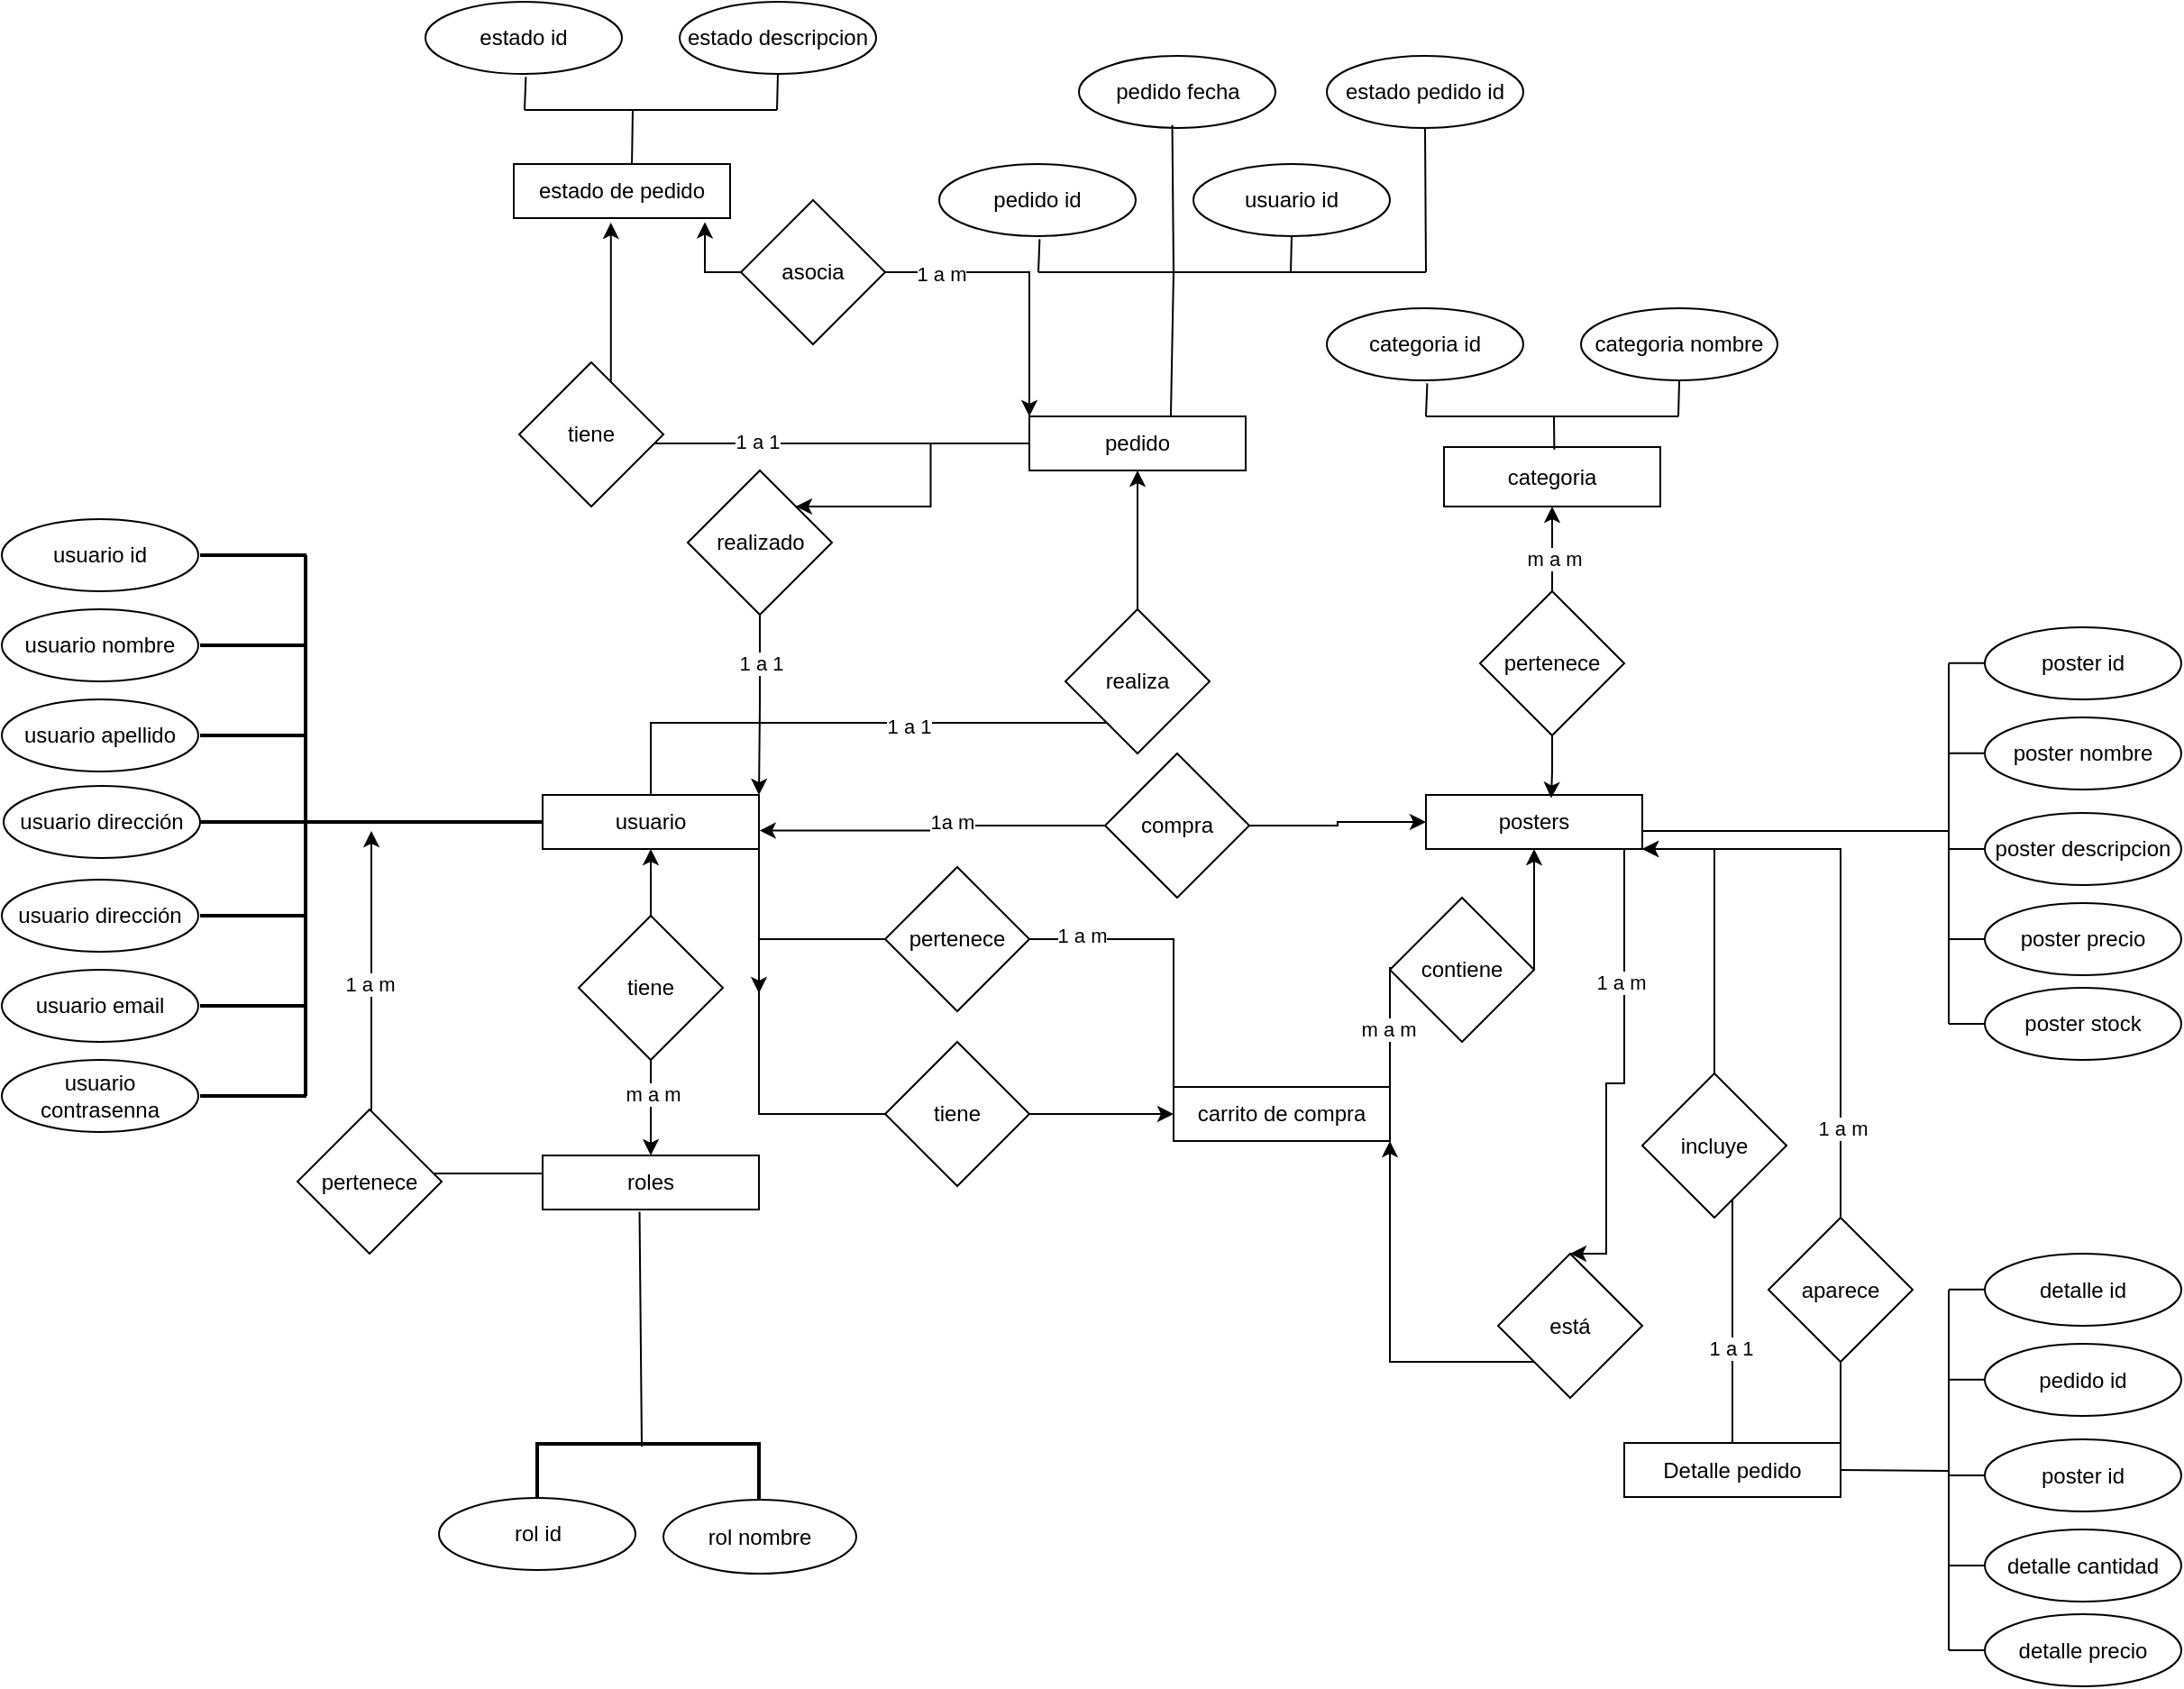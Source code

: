 <mxfile version="22.0.8" type="device">
  <diagram name="Page-1" id="VG9M_2Qc41vQgZNXCWrG">
    <mxGraphModel dx="2537" dy="1942" grid="1" gridSize="10" guides="1" tooltips="1" connect="1" arrows="1" fold="1" page="1" pageScale="1" pageWidth="850" pageHeight="1100" math="0" shadow="0">
      <root>
        <mxCell id="0" />
        <mxCell id="1" parent="0" />
        <mxCell id="q6Q3AwEe3WzEzuYUZmhs-6" value="usuario id" style="ellipse;whiteSpace=wrap;html=1;" vertex="1" parent="1">
          <mxGeometry x="-300" y="57" width="109" height="40" as="geometry" />
        </mxCell>
        <mxCell id="q6Q3AwEe3WzEzuYUZmhs-7" value="usuario nombre" style="ellipse;whiteSpace=wrap;html=1;" vertex="1" parent="1">
          <mxGeometry x="-300" y="107" width="109" height="40" as="geometry" />
        </mxCell>
        <mxCell id="q6Q3AwEe3WzEzuYUZmhs-10" value="usuario apellido" style="ellipse;whiteSpace=wrap;html=1;" vertex="1" parent="1">
          <mxGeometry x="-300" y="157" width="109" height="40" as="geometry" />
        </mxCell>
        <mxCell id="q6Q3AwEe3WzEzuYUZmhs-11" value="usuario dirección" style="ellipse;whiteSpace=wrap;html=1;" vertex="1" parent="1">
          <mxGeometry x="-299" y="205" width="109" height="40" as="geometry" />
        </mxCell>
        <mxCell id="q6Q3AwEe3WzEzuYUZmhs-12" value="usuario dirección" style="ellipse;whiteSpace=wrap;html=1;" vertex="1" parent="1">
          <mxGeometry x="-300" y="257" width="109" height="40" as="geometry" />
        </mxCell>
        <mxCell id="q6Q3AwEe3WzEzuYUZmhs-112" style="edgeStyle=orthogonalEdgeStyle;rounded=0;orthogonalLoop=1;jettySize=auto;html=1;exitX=1;exitY=1;exitDx=0;exitDy=0;entryX=0;entryY=0.5;entryDx=0;entryDy=0;" edge="1" parent="1" source="q6Q3AwEe3WzEzuYUZmhs-16" target="q6Q3AwEe3WzEzuYUZmhs-108">
          <mxGeometry relative="1" as="geometry" />
        </mxCell>
        <mxCell id="q6Q3AwEe3WzEzuYUZmhs-16" value="usuario" style="rounded=0;whiteSpace=wrap;html=1;" vertex="1" parent="1">
          <mxGeometry y="210" width="120" height="30" as="geometry" />
        </mxCell>
        <mxCell id="q6Q3AwEe3WzEzuYUZmhs-73" style="edgeStyle=orthogonalEdgeStyle;rounded=0;orthogonalLoop=1;jettySize=auto;html=1;entryX=0;entryY=0.5;entryDx=0;entryDy=0;" edge="1" parent="1" source="q6Q3AwEe3WzEzuYUZmhs-18" target="q6Q3AwEe3WzEzuYUZmhs-52">
          <mxGeometry relative="1" as="geometry" />
        </mxCell>
        <mxCell id="q6Q3AwEe3WzEzuYUZmhs-18" value="compra" style="rhombus;whiteSpace=wrap;html=1;" vertex="1" parent="1">
          <mxGeometry x="312" y="187" width="80" height="80" as="geometry" />
        </mxCell>
        <mxCell id="q6Q3AwEe3WzEzuYUZmhs-20" style="edgeStyle=orthogonalEdgeStyle;rounded=0;orthogonalLoop=1;jettySize=auto;html=1;exitX=0;exitY=0.5;exitDx=0;exitDy=0;entryX=1.003;entryY=0.66;entryDx=0;entryDy=0;entryPerimeter=0;" edge="1" parent="1" source="q6Q3AwEe3WzEzuYUZmhs-18" target="q6Q3AwEe3WzEzuYUZmhs-16">
          <mxGeometry relative="1" as="geometry" />
        </mxCell>
        <mxCell id="q6Q3AwEe3WzEzuYUZmhs-63" value="1a m" style="edgeLabel;html=1;align=center;verticalAlign=middle;resizable=0;points=[];" vertex="1" connectable="0" parent="q6Q3AwEe3WzEzuYUZmhs-20">
          <mxGeometry x="-0.119" y="-2" relative="1" as="geometry">
            <mxPoint as="offset" />
          </mxGeometry>
        </mxCell>
        <mxCell id="q6Q3AwEe3WzEzuYUZmhs-194" style="edgeStyle=orthogonalEdgeStyle;rounded=0;orthogonalLoop=1;jettySize=auto;html=1;" edge="1" parent="1" source="q6Q3AwEe3WzEzuYUZmhs-21" target="q6Q3AwEe3WzEzuYUZmhs-29">
          <mxGeometry relative="1" as="geometry">
            <Array as="points">
              <mxPoint x="-95" y="420" />
            </Array>
          </mxGeometry>
        </mxCell>
        <mxCell id="q6Q3AwEe3WzEzuYUZmhs-196" value="1 a m" style="edgeLabel;html=1;align=center;verticalAlign=middle;resizable=0;points=[];" vertex="1" connectable="0" parent="q6Q3AwEe3WzEzuYUZmhs-194">
          <mxGeometry x="0.406" y="1" relative="1" as="geometry">
            <mxPoint as="offset" />
          </mxGeometry>
        </mxCell>
        <mxCell id="q6Q3AwEe3WzEzuYUZmhs-21" value="roles" style="rounded=0;whiteSpace=wrap;html=1;" vertex="1" parent="1">
          <mxGeometry y="410" width="120" height="30" as="geometry" />
        </mxCell>
        <mxCell id="q6Q3AwEe3WzEzuYUZmhs-23" value="usuario email" style="ellipse;whiteSpace=wrap;html=1;" vertex="1" parent="1">
          <mxGeometry x="-300" y="307" width="109" height="40" as="geometry" />
        </mxCell>
        <mxCell id="q6Q3AwEe3WzEzuYUZmhs-24" value="usuario contrasenna" style="ellipse;whiteSpace=wrap;html=1;" vertex="1" parent="1">
          <mxGeometry x="-300" y="357" width="109" height="40" as="geometry" />
        </mxCell>
        <mxCell id="q6Q3AwEe3WzEzuYUZmhs-29" value="" style="line;strokeWidth=2;html=1;" vertex="1" parent="1">
          <mxGeometry x="-190" y="220" width="190" height="10" as="geometry" />
        </mxCell>
        <mxCell id="q6Q3AwEe3WzEzuYUZmhs-30" value="" style="line;strokeWidth=2;direction=south;html=1;" vertex="1" parent="1">
          <mxGeometry x="-136" y="77" width="9" height="300" as="geometry" />
        </mxCell>
        <mxCell id="q6Q3AwEe3WzEzuYUZmhs-33" value="" style="line;strokeWidth=2;html=1;" vertex="1" parent="1">
          <mxGeometry x="-190" y="372" width="59" height="10" as="geometry" />
        </mxCell>
        <mxCell id="q6Q3AwEe3WzEzuYUZmhs-34" value="" style="line;strokeWidth=2;html=1;" vertex="1" parent="1">
          <mxGeometry x="-190" y="272" width="59" height="10" as="geometry" />
        </mxCell>
        <mxCell id="q6Q3AwEe3WzEzuYUZmhs-35" value="" style="line;strokeWidth=2;html=1;" vertex="1" parent="1">
          <mxGeometry x="-190" y="322" width="59" height="10" as="geometry" />
        </mxCell>
        <mxCell id="q6Q3AwEe3WzEzuYUZmhs-36" value="" style="line;strokeWidth=2;html=1;" vertex="1" parent="1">
          <mxGeometry x="-190" y="172" width="59" height="10" as="geometry" />
        </mxCell>
        <mxCell id="q6Q3AwEe3WzEzuYUZmhs-37" value="" style="line;strokeWidth=2;html=1;" vertex="1" parent="1">
          <mxGeometry x="-190" y="72" width="59" height="10" as="geometry" />
        </mxCell>
        <mxCell id="q6Q3AwEe3WzEzuYUZmhs-38" value="" style="line;strokeWidth=2;html=1;" vertex="1" parent="1">
          <mxGeometry x="-190" y="122" width="59" height="10" as="geometry" />
        </mxCell>
        <mxCell id="q6Q3AwEe3WzEzuYUZmhs-70" style="edgeStyle=orthogonalEdgeStyle;rounded=0;orthogonalLoop=1;jettySize=auto;html=1;entryX=0.5;entryY=1;entryDx=0;entryDy=0;" edge="1" parent="1" source="q6Q3AwEe3WzEzuYUZmhs-40" target="q6Q3AwEe3WzEzuYUZmhs-16">
          <mxGeometry relative="1" as="geometry" />
        </mxCell>
        <mxCell id="q6Q3AwEe3WzEzuYUZmhs-71" style="edgeStyle=orthogonalEdgeStyle;rounded=0;orthogonalLoop=1;jettySize=auto;html=1;entryX=0.5;entryY=0;entryDx=0;entryDy=0;" edge="1" parent="1" source="q6Q3AwEe3WzEzuYUZmhs-40" target="q6Q3AwEe3WzEzuYUZmhs-21">
          <mxGeometry relative="1" as="geometry" />
        </mxCell>
        <mxCell id="q6Q3AwEe3WzEzuYUZmhs-72" value="m a m" style="edgeLabel;html=1;align=center;verticalAlign=middle;resizable=0;points=[];" vertex="1" connectable="0" parent="q6Q3AwEe3WzEzuYUZmhs-71">
          <mxGeometry x="-0.301" y="1" relative="1" as="geometry">
            <mxPoint as="offset" />
          </mxGeometry>
        </mxCell>
        <mxCell id="q6Q3AwEe3WzEzuYUZmhs-40" value="tiene" style="rhombus;whiteSpace=wrap;html=1;" vertex="1" parent="1">
          <mxGeometry x="20" y="277" width="80" height="80" as="geometry" />
        </mxCell>
        <mxCell id="q6Q3AwEe3WzEzuYUZmhs-41" value="rol id" style="ellipse;whiteSpace=wrap;html=1;" vertex="1" parent="1">
          <mxGeometry x="-57.5" y="600" width="109" height="40" as="geometry" />
        </mxCell>
        <mxCell id="q6Q3AwEe3WzEzuYUZmhs-42" value="rol nombre" style="ellipse;whiteSpace=wrap;html=1;" vertex="1" parent="1">
          <mxGeometry x="67" y="601" width="107" height="41" as="geometry" />
        </mxCell>
        <mxCell id="q6Q3AwEe3WzEzuYUZmhs-43" value="" style="line;strokeWidth=2;html=1;" vertex="1" parent="1">
          <mxGeometry x="-4" y="565" width="125" height="10" as="geometry" />
        </mxCell>
        <mxCell id="q6Q3AwEe3WzEzuYUZmhs-50" value="" style="line;strokeWidth=2;html=1;rotation=-90;" vertex="1" parent="1">
          <mxGeometry x="-18.5" y="579.5" width="31" height="10" as="geometry" />
        </mxCell>
        <mxCell id="q6Q3AwEe3WzEzuYUZmhs-51" value="" style="line;strokeWidth=2;html=1;rotation=-90;" vertex="1" parent="1">
          <mxGeometry x="104" y="580.5" width="32" height="10" as="geometry" />
        </mxCell>
        <mxCell id="q6Q3AwEe3WzEzuYUZmhs-119" style="edgeStyle=orthogonalEdgeStyle;rounded=0;orthogonalLoop=1;jettySize=auto;html=1;exitX=1;exitY=1;exitDx=0;exitDy=0;entryX=1;entryY=1;entryDx=0;entryDy=0;" edge="1" parent="1" source="q6Q3AwEe3WzEzuYUZmhs-122" target="q6Q3AwEe3WzEzuYUZmhs-108">
          <mxGeometry relative="1" as="geometry">
            <mxPoint x="440" y="470.0" as="targetPoint" />
          </mxGeometry>
        </mxCell>
        <mxCell id="q6Q3AwEe3WzEzuYUZmhs-52" value="posters" style="rounded=0;whiteSpace=wrap;html=1;" vertex="1" parent="1">
          <mxGeometry x="490" y="210" width="120" height="30" as="geometry" />
        </mxCell>
        <mxCell id="q6Q3AwEe3WzEzuYUZmhs-75" value="poster id" style="ellipse;whiteSpace=wrap;html=1;" vertex="1" parent="1">
          <mxGeometry x="800" y="117" width="109" height="40" as="geometry" />
        </mxCell>
        <mxCell id="q6Q3AwEe3WzEzuYUZmhs-76" value="poster nombre" style="ellipse;whiteSpace=wrap;html=1;" vertex="1" parent="1">
          <mxGeometry x="800" y="167" width="109" height="40" as="geometry" />
        </mxCell>
        <mxCell id="q6Q3AwEe3WzEzuYUZmhs-77" value="poster descripcion" style="ellipse;whiteSpace=wrap;html=1;" vertex="1" parent="1">
          <mxGeometry x="800" y="220" width="109" height="40" as="geometry" />
        </mxCell>
        <mxCell id="q6Q3AwEe3WzEzuYUZmhs-78" value="poster precio" style="ellipse;whiteSpace=wrap;html=1;" vertex="1" parent="1">
          <mxGeometry x="800" y="270" width="109" height="40" as="geometry" />
        </mxCell>
        <mxCell id="q6Q3AwEe3WzEzuYUZmhs-79" value="poster stock" style="ellipse;whiteSpace=wrap;html=1;" vertex="1" parent="1">
          <mxGeometry x="800" y="317" width="109" height="40" as="geometry" />
        </mxCell>
        <mxCell id="q6Q3AwEe3WzEzuYUZmhs-81" value="" style="endArrow=none;html=1;rounded=0;" edge="1" parent="1">
          <mxGeometry width="50" height="50" relative="1" as="geometry">
            <mxPoint x="780" y="337" as="sourcePoint" />
            <mxPoint x="780" y="137" as="targetPoint" />
          </mxGeometry>
        </mxCell>
        <mxCell id="q6Q3AwEe3WzEzuYUZmhs-82" value="" style="endArrow=none;html=1;rounded=0;" edge="1" parent="1">
          <mxGeometry width="50" height="50" relative="1" as="geometry">
            <mxPoint x="610" y="230" as="sourcePoint" />
            <mxPoint x="780" y="230" as="targetPoint" />
          </mxGeometry>
        </mxCell>
        <mxCell id="q6Q3AwEe3WzEzuYUZmhs-84" value="" style="endArrow=none;html=1;rounded=0;" edge="1" parent="1">
          <mxGeometry width="50" height="50" relative="1" as="geometry">
            <mxPoint x="780" y="240" as="sourcePoint" />
            <mxPoint x="800" y="240" as="targetPoint" />
          </mxGeometry>
        </mxCell>
        <mxCell id="q6Q3AwEe3WzEzuYUZmhs-85" value="" style="endArrow=none;html=1;rounded=0;" edge="1" parent="1">
          <mxGeometry width="50" height="50" relative="1" as="geometry">
            <mxPoint x="780" y="186.89" as="sourcePoint" />
            <mxPoint x="800" y="186.89" as="targetPoint" />
          </mxGeometry>
        </mxCell>
        <mxCell id="q6Q3AwEe3WzEzuYUZmhs-86" value="" style="endArrow=none;html=1;rounded=0;" edge="1" parent="1">
          <mxGeometry width="50" height="50" relative="1" as="geometry">
            <mxPoint x="780" y="136.89" as="sourcePoint" />
            <mxPoint x="800" y="136.89" as="targetPoint" />
          </mxGeometry>
        </mxCell>
        <mxCell id="q6Q3AwEe3WzEzuYUZmhs-87" value="" style="endArrow=none;html=1;rounded=0;" edge="1" parent="1">
          <mxGeometry width="50" height="50" relative="1" as="geometry">
            <mxPoint x="780" y="290" as="sourcePoint" />
            <mxPoint x="800" y="290" as="targetPoint" />
          </mxGeometry>
        </mxCell>
        <mxCell id="q6Q3AwEe3WzEzuYUZmhs-89" value="" style="endArrow=none;html=1;rounded=0;entryX=0;entryY=0.5;entryDx=0;entryDy=0;" edge="1" parent="1" target="q6Q3AwEe3WzEzuYUZmhs-79">
          <mxGeometry width="50" height="50" relative="1" as="geometry">
            <mxPoint x="780" y="337" as="sourcePoint" />
            <mxPoint x="760" y="297" as="targetPoint" />
          </mxGeometry>
        </mxCell>
        <mxCell id="q6Q3AwEe3WzEzuYUZmhs-98" style="edgeStyle=orthogonalEdgeStyle;rounded=0;orthogonalLoop=1;jettySize=auto;html=1;entryX=0.5;entryY=1;entryDx=0;entryDy=0;" edge="1" parent="1" source="q6Q3AwEe3WzEzuYUZmhs-91" target="q6Q3AwEe3WzEzuYUZmhs-94">
          <mxGeometry relative="1" as="geometry" />
        </mxCell>
        <mxCell id="q6Q3AwEe3WzEzuYUZmhs-99" value="m a m" style="edgeLabel;html=1;align=center;verticalAlign=middle;resizable=0;points=[];" vertex="1" connectable="0" parent="q6Q3AwEe3WzEzuYUZmhs-98">
          <mxGeometry x="-0.22" y="-1" relative="1" as="geometry">
            <mxPoint as="offset" />
          </mxGeometry>
        </mxCell>
        <mxCell id="q6Q3AwEe3WzEzuYUZmhs-91" value="pertenece" style="rhombus;whiteSpace=wrap;html=1;" vertex="1" parent="1">
          <mxGeometry x="520" y="97" width="80" height="80" as="geometry" />
        </mxCell>
        <mxCell id="q6Q3AwEe3WzEzuYUZmhs-92" style="edgeStyle=orthogonalEdgeStyle;rounded=0;orthogonalLoop=1;jettySize=auto;html=1;entryX=0.579;entryY=0.059;entryDx=0;entryDy=0;entryPerimeter=0;" edge="1" parent="1" source="q6Q3AwEe3WzEzuYUZmhs-91" target="q6Q3AwEe3WzEzuYUZmhs-52">
          <mxGeometry relative="1" as="geometry" />
        </mxCell>
        <mxCell id="q6Q3AwEe3WzEzuYUZmhs-94" value="categoria" style="rounded=0;whiteSpace=wrap;html=1;" vertex="1" parent="1">
          <mxGeometry x="500" y="17" width="120" height="33" as="geometry" />
        </mxCell>
        <mxCell id="q6Q3AwEe3WzEzuYUZmhs-101" value="categoria id" style="ellipse;whiteSpace=wrap;html=1;" vertex="1" parent="1">
          <mxGeometry x="435" y="-60" width="109" height="40" as="geometry" />
        </mxCell>
        <mxCell id="q6Q3AwEe3WzEzuYUZmhs-102" value="categoria nombre" style="ellipse;whiteSpace=wrap;html=1;" vertex="1" parent="1">
          <mxGeometry x="576" y="-60" width="109" height="40" as="geometry" />
        </mxCell>
        <mxCell id="q6Q3AwEe3WzEzuYUZmhs-103" value="" style="endArrow=none;html=1;rounded=0;" edge="1" parent="1">
          <mxGeometry width="50" height="50" relative="1" as="geometry">
            <mxPoint x="490" as="sourcePoint" />
            <mxPoint x="630" as="targetPoint" />
            <Array as="points">
              <mxPoint x="490" />
            </Array>
          </mxGeometry>
        </mxCell>
        <mxCell id="q6Q3AwEe3WzEzuYUZmhs-105" value="" style="endArrow=none;html=1;rounded=0;exitX=0.51;exitY=0.043;exitDx=0;exitDy=0;exitPerimeter=0;" edge="1" parent="1" source="q6Q3AwEe3WzEzuYUZmhs-94">
          <mxGeometry width="50" height="50" relative="1" as="geometry">
            <mxPoint x="500" y="50" as="sourcePoint" />
            <mxPoint x="561" as="targetPoint" />
          </mxGeometry>
        </mxCell>
        <mxCell id="q6Q3AwEe3WzEzuYUZmhs-106" value="" style="endArrow=none;html=1;rounded=0;entryX=0.5;entryY=1;entryDx=0;entryDy=0;" edge="1" parent="1" target="q6Q3AwEe3WzEzuYUZmhs-102">
          <mxGeometry width="50" height="50" relative="1" as="geometry">
            <mxPoint x="630" as="sourcePoint" />
            <mxPoint x="590" y="-30" as="targetPoint" />
          </mxGeometry>
        </mxCell>
        <mxCell id="q6Q3AwEe3WzEzuYUZmhs-107" value="" style="endArrow=none;html=1;rounded=0;entryX=0.511;entryY=1.042;entryDx=0;entryDy=0;entryPerimeter=0;" edge="1" parent="1" target="q6Q3AwEe3WzEzuYUZmhs-101">
          <mxGeometry width="50" height="50" relative="1" as="geometry">
            <mxPoint x="490" as="sourcePoint" />
            <mxPoint x="590" y="-30" as="targetPoint" />
          </mxGeometry>
        </mxCell>
        <mxCell id="q6Q3AwEe3WzEzuYUZmhs-115" style="edgeStyle=orthogonalEdgeStyle;rounded=0;orthogonalLoop=1;jettySize=auto;html=1;exitX=0;exitY=0;exitDx=0;exitDy=0;" edge="1" parent="1" source="q6Q3AwEe3WzEzuYUZmhs-108">
          <mxGeometry relative="1" as="geometry">
            <mxPoint x="120" y="320" as="targetPoint" />
            <Array as="points">
              <mxPoint x="350" y="290" />
              <mxPoint x="120" y="290" />
            </Array>
          </mxGeometry>
        </mxCell>
        <mxCell id="q6Q3AwEe3WzEzuYUZmhs-125" value="1 a m" style="edgeLabel;html=1;align=center;verticalAlign=middle;resizable=0;points=[];" vertex="1" connectable="0" parent="q6Q3AwEe3WzEzuYUZmhs-115">
          <mxGeometry x="-0.223" y="-2" relative="1" as="geometry">
            <mxPoint as="offset" />
          </mxGeometry>
        </mxCell>
        <mxCell id="q6Q3AwEe3WzEzuYUZmhs-117" style="edgeStyle=orthogonalEdgeStyle;rounded=0;orthogonalLoop=1;jettySize=auto;html=1;exitX=1;exitY=0;exitDx=0;exitDy=0;entryX=0.5;entryY=1;entryDx=0;entryDy=0;" edge="1" parent="1" source="q6Q3AwEe3WzEzuYUZmhs-108" target="q6Q3AwEe3WzEzuYUZmhs-52">
          <mxGeometry relative="1" as="geometry" />
        </mxCell>
        <mxCell id="q6Q3AwEe3WzEzuYUZmhs-126" value="m a m" style="edgeLabel;html=1;align=center;verticalAlign=middle;resizable=0;points=[];" vertex="1" connectable="0" parent="q6Q3AwEe3WzEzuYUZmhs-117">
          <mxGeometry x="-0.693" y="1" relative="1" as="geometry">
            <mxPoint as="offset" />
          </mxGeometry>
        </mxCell>
        <mxCell id="q6Q3AwEe3WzEzuYUZmhs-108" value="carrito de compra" style="rounded=0;whiteSpace=wrap;html=1;" vertex="1" parent="1">
          <mxGeometry x="350" y="372" width="120" height="30" as="geometry" />
        </mxCell>
        <mxCell id="q6Q3AwEe3WzEzuYUZmhs-109" value="pertenece" style="rhombus;whiteSpace=wrap;html=1;" vertex="1" parent="1">
          <mxGeometry x="-136" y="384.5" width="80" height="80" as="geometry" />
        </mxCell>
        <mxCell id="q6Q3AwEe3WzEzuYUZmhs-114" value="tiene" style="rhombus;whiteSpace=wrap;html=1;" vertex="1" parent="1">
          <mxGeometry x="190" y="347" width="80" height="80" as="geometry" />
        </mxCell>
        <mxCell id="q6Q3AwEe3WzEzuYUZmhs-116" value="pertenece" style="rhombus;whiteSpace=wrap;html=1;" vertex="1" parent="1">
          <mxGeometry x="190" y="250" width="80" height="80" as="geometry" />
        </mxCell>
        <mxCell id="q6Q3AwEe3WzEzuYUZmhs-118" value="contiene" style="rhombus;whiteSpace=wrap;html=1;" vertex="1" parent="1">
          <mxGeometry x="470" y="267" width="80" height="80" as="geometry" />
        </mxCell>
        <mxCell id="q6Q3AwEe3WzEzuYUZmhs-123" value="" style="edgeStyle=orthogonalEdgeStyle;rounded=0;orthogonalLoop=1;jettySize=auto;html=1;exitX=1;exitY=1;exitDx=0;exitDy=0;entryX=0.5;entryY=0;entryDx=0;entryDy=0;" edge="1" parent="1" source="q6Q3AwEe3WzEzuYUZmhs-52" target="q6Q3AwEe3WzEzuYUZmhs-122">
          <mxGeometry relative="1" as="geometry">
            <mxPoint x="470" y="402" as="targetPoint" />
            <mxPoint x="610" y="240" as="sourcePoint" />
            <Array as="points">
              <mxPoint x="600" y="240" />
              <mxPoint x="600" y="370" />
              <mxPoint x="590" y="370" />
              <mxPoint x="590" y="465" />
            </Array>
          </mxGeometry>
        </mxCell>
        <mxCell id="q6Q3AwEe3WzEzuYUZmhs-124" value="1 a m" style="edgeLabel;html=1;align=center;verticalAlign=middle;resizable=0;points=[];" vertex="1" connectable="0" parent="q6Q3AwEe3WzEzuYUZmhs-123">
          <mxGeometry x="-0.365" y="-2" relative="1" as="geometry">
            <mxPoint as="offset" />
          </mxGeometry>
        </mxCell>
        <mxCell id="q6Q3AwEe3WzEzuYUZmhs-122" value="está" style="rhombus;whiteSpace=wrap;html=1;" vertex="1" parent="1">
          <mxGeometry x="530" y="464.5" width="80" height="80" as="geometry" />
        </mxCell>
        <mxCell id="q6Q3AwEe3WzEzuYUZmhs-128" value="" style="edgeStyle=orthogonalEdgeStyle;rounded=0;orthogonalLoop=1;jettySize=auto;html=1;entryX=1;entryY=1;entryDx=0;entryDy=0;" edge="1" parent="1" source="q6Q3AwEe3WzEzuYUZmhs-127" target="q6Q3AwEe3WzEzuYUZmhs-52">
          <mxGeometry relative="1" as="geometry">
            <mxPoint x="660" y="230" as="targetPoint" />
            <Array as="points">
              <mxPoint x="720" y="240" />
            </Array>
          </mxGeometry>
        </mxCell>
        <mxCell id="q6Q3AwEe3WzEzuYUZmhs-130" value="1 a m" style="edgeLabel;html=1;align=center;verticalAlign=middle;resizable=0;points=[];" vertex="1" connectable="0" parent="q6Q3AwEe3WzEzuYUZmhs-128">
          <mxGeometry x="-0.204" relative="1" as="geometry">
            <mxPoint x="1" as="offset" />
          </mxGeometry>
        </mxCell>
        <mxCell id="q6Q3AwEe3WzEzuYUZmhs-144" style="edgeStyle=orthogonalEdgeStyle;rounded=0;orthogonalLoop=1;jettySize=auto;html=1;" edge="1" parent="1" source="q6Q3AwEe3WzEzuYUZmhs-127">
          <mxGeometry relative="1" as="geometry">
            <mxPoint x="610" y="240.0" as="targetPoint" />
            <Array as="points">
              <mxPoint x="660" y="405" />
              <mxPoint x="650" y="405" />
              <mxPoint x="650" y="240" />
            </Array>
          </mxGeometry>
        </mxCell>
        <mxCell id="q6Q3AwEe3WzEzuYUZmhs-199" value="1 a 1" style="edgeLabel;html=1;align=center;verticalAlign=middle;resizable=0;points=[];" vertex="1" connectable="0" parent="q6Q3AwEe3WzEzuYUZmhs-144">
          <mxGeometry x="-0.72" y="1" relative="1" as="geometry">
            <mxPoint as="offset" />
          </mxGeometry>
        </mxCell>
        <mxCell id="q6Q3AwEe3WzEzuYUZmhs-127" value="Detalle pedido" style="rounded=0;whiteSpace=wrap;html=1;" vertex="1" parent="1">
          <mxGeometry x="600" y="569.5" width="120" height="30" as="geometry" />
        </mxCell>
        <mxCell id="q6Q3AwEe3WzEzuYUZmhs-129" value="aparece" style="rhombus;whiteSpace=wrap;html=1;" vertex="1" parent="1">
          <mxGeometry x="680" y="444.5" width="80" height="80" as="geometry" />
        </mxCell>
        <mxCell id="q6Q3AwEe3WzEzuYUZmhs-131" value="detalle id" style="ellipse;whiteSpace=wrap;html=1;" vertex="1" parent="1">
          <mxGeometry x="800" y="464.5" width="109" height="40" as="geometry" />
        </mxCell>
        <mxCell id="q6Q3AwEe3WzEzuYUZmhs-132" value="pedido id" style="ellipse;whiteSpace=wrap;html=1;" vertex="1" parent="1">
          <mxGeometry x="800" y="514.5" width="109" height="40" as="geometry" />
        </mxCell>
        <mxCell id="q6Q3AwEe3WzEzuYUZmhs-133" value="poster id" style="ellipse;whiteSpace=wrap;html=1;" vertex="1" parent="1">
          <mxGeometry x="800" y="567.5" width="109" height="40" as="geometry" />
        </mxCell>
        <mxCell id="q6Q3AwEe3WzEzuYUZmhs-134" value="detalle cantidad" style="ellipse;whiteSpace=wrap;html=1;" vertex="1" parent="1">
          <mxGeometry x="800" y="617.5" width="109" height="40" as="geometry" />
        </mxCell>
        <mxCell id="q6Q3AwEe3WzEzuYUZmhs-135" value="detalle precio" style="ellipse;whiteSpace=wrap;html=1;" vertex="1" parent="1">
          <mxGeometry x="800" y="664.5" width="109" height="40" as="geometry" />
        </mxCell>
        <mxCell id="q6Q3AwEe3WzEzuYUZmhs-136" value="" style="endArrow=none;html=1;rounded=0;" edge="1" parent="1">
          <mxGeometry width="50" height="50" relative="1" as="geometry">
            <mxPoint x="780" y="684.5" as="sourcePoint" />
            <mxPoint x="780" y="484.5" as="targetPoint" />
          </mxGeometry>
        </mxCell>
        <mxCell id="q6Q3AwEe3WzEzuYUZmhs-137" value="" style="endArrow=none;html=1;rounded=0;" edge="1" parent="1">
          <mxGeometry width="50" height="50" relative="1" as="geometry">
            <mxPoint x="780" y="587.5" as="sourcePoint" />
            <mxPoint x="800" y="587.5" as="targetPoint" />
          </mxGeometry>
        </mxCell>
        <mxCell id="q6Q3AwEe3WzEzuYUZmhs-138" value="" style="endArrow=none;html=1;rounded=0;" edge="1" parent="1">
          <mxGeometry width="50" height="50" relative="1" as="geometry">
            <mxPoint x="780" y="534.39" as="sourcePoint" />
            <mxPoint x="800" y="534.39" as="targetPoint" />
          </mxGeometry>
        </mxCell>
        <mxCell id="q6Q3AwEe3WzEzuYUZmhs-139" value="" style="endArrow=none;html=1;rounded=0;" edge="1" parent="1">
          <mxGeometry width="50" height="50" relative="1" as="geometry">
            <mxPoint x="780" y="484.39" as="sourcePoint" />
            <mxPoint x="800" y="484.39" as="targetPoint" />
          </mxGeometry>
        </mxCell>
        <mxCell id="q6Q3AwEe3WzEzuYUZmhs-140" value="" style="endArrow=none;html=1;rounded=0;" edge="1" parent="1">
          <mxGeometry width="50" height="50" relative="1" as="geometry">
            <mxPoint x="780" y="637.5" as="sourcePoint" />
            <mxPoint x="800" y="637.5" as="targetPoint" />
          </mxGeometry>
        </mxCell>
        <mxCell id="q6Q3AwEe3WzEzuYUZmhs-141" value="" style="endArrow=none;html=1;rounded=0;entryX=0;entryY=0.5;entryDx=0;entryDy=0;" edge="1" target="q6Q3AwEe3WzEzuYUZmhs-135" parent="1">
          <mxGeometry width="50" height="50" relative="1" as="geometry">
            <mxPoint x="780" y="684.5" as="sourcePoint" />
            <mxPoint x="760" y="644.5" as="targetPoint" />
          </mxGeometry>
        </mxCell>
        <mxCell id="q6Q3AwEe3WzEzuYUZmhs-142" value="" style="endArrow=none;html=1;rounded=0;exitX=1;exitY=0.5;exitDx=0;exitDy=0;" edge="1" parent="1" source="q6Q3AwEe3WzEzuYUZmhs-127">
          <mxGeometry width="50" height="50" relative="1" as="geometry">
            <mxPoint x="750" y="640" as="sourcePoint" />
            <mxPoint x="780" y="585" as="targetPoint" />
          </mxGeometry>
        </mxCell>
        <mxCell id="q6Q3AwEe3WzEzuYUZmhs-145" value="incluye" style="rhombus;whiteSpace=wrap;html=1;" vertex="1" parent="1">
          <mxGeometry x="610" y="364.5" width="80" height="80" as="geometry" />
        </mxCell>
        <mxCell id="q6Q3AwEe3WzEzuYUZmhs-153" style="edgeStyle=orthogonalEdgeStyle;rounded=0;orthogonalLoop=1;jettySize=auto;html=1;entryX=1;entryY=0;entryDx=0;entryDy=0;" edge="1" parent="1" source="q6Q3AwEe3WzEzuYUZmhs-149" target="q6Q3AwEe3WzEzuYUZmhs-16">
          <mxGeometry relative="1" as="geometry" />
        </mxCell>
        <mxCell id="q6Q3AwEe3WzEzuYUZmhs-154" value="1 a 1" style="edgeLabel;html=1;align=center;verticalAlign=middle;resizable=0;points=[];" vertex="1" connectable="0" parent="q6Q3AwEe3WzEzuYUZmhs-153">
          <mxGeometry x="0.381" relative="1" as="geometry">
            <mxPoint x="1" y="-42" as="offset" />
          </mxGeometry>
        </mxCell>
        <mxCell id="q6Q3AwEe3WzEzuYUZmhs-147" value="pedido" style="rounded=0;whiteSpace=wrap;html=1;" vertex="1" parent="1">
          <mxGeometry x="270" width="120" height="30" as="geometry" />
        </mxCell>
        <mxCell id="q6Q3AwEe3WzEzuYUZmhs-159" value="" style="edgeStyle=orthogonalEdgeStyle;rounded=0;orthogonalLoop=1;jettySize=auto;html=1;entryX=0.5;entryY=1;entryDx=0;entryDy=0;" edge="1" parent="1" source="q6Q3AwEe3WzEzuYUZmhs-16" target="q6Q3AwEe3WzEzuYUZmhs-147">
          <mxGeometry relative="1" as="geometry">
            <mxPoint x="60" y="210" as="sourcePoint" />
            <mxPoint x="300" y="34" as="targetPoint" />
            <Array as="points">
              <mxPoint x="60" y="170" />
              <mxPoint x="330" y="170" />
            </Array>
          </mxGeometry>
        </mxCell>
        <mxCell id="q6Q3AwEe3WzEzuYUZmhs-162" value="1 a 1" style="edgeLabel;html=1;align=center;verticalAlign=middle;resizable=0;points=[];" vertex="1" connectable="0" parent="q6Q3AwEe3WzEzuYUZmhs-159">
          <mxGeometry x="-0.189" y="-2" relative="1" as="geometry">
            <mxPoint as="offset" />
          </mxGeometry>
        </mxCell>
        <mxCell id="q6Q3AwEe3WzEzuYUZmhs-158" value="realiza" style="rhombus;whiteSpace=wrap;html=1;" vertex="1" parent="1">
          <mxGeometry x="290" y="107" width="80" height="80" as="geometry" />
        </mxCell>
        <mxCell id="q6Q3AwEe3WzEzuYUZmhs-163" value="usuario id" style="ellipse;whiteSpace=wrap;html=1;" vertex="1" parent="1">
          <mxGeometry x="361" y="-140" width="109" height="40" as="geometry" />
        </mxCell>
        <mxCell id="q6Q3AwEe3WzEzuYUZmhs-164" value="" style="endArrow=none;html=1;rounded=0;" edge="1" parent="1">
          <mxGeometry width="50" height="50" relative="1" as="geometry">
            <mxPoint x="275" y="-80" as="sourcePoint" />
            <mxPoint x="415" y="-80" as="targetPoint" />
            <Array as="points">
              <mxPoint x="275" y="-80" />
            </Array>
          </mxGeometry>
        </mxCell>
        <mxCell id="q6Q3AwEe3WzEzuYUZmhs-165" value="" style="endArrow=none;html=1;rounded=0;entryX=0.5;entryY=1;entryDx=0;entryDy=0;" edge="1" target="q6Q3AwEe3WzEzuYUZmhs-163" parent="1">
          <mxGeometry width="50" height="50" relative="1" as="geometry">
            <mxPoint x="415" y="-80" as="sourcePoint" />
            <mxPoint x="375" y="-110" as="targetPoint" />
          </mxGeometry>
        </mxCell>
        <mxCell id="q6Q3AwEe3WzEzuYUZmhs-166" value="" style="endArrow=none;html=1;rounded=0;entryX=0.511;entryY=1.042;entryDx=0;entryDy=0;entryPerimeter=0;" edge="1" target="q6Q3AwEe3WzEzuYUZmhs-167" parent="1">
          <mxGeometry width="50" height="50" relative="1" as="geometry">
            <mxPoint x="275" y="-80" as="sourcePoint" />
            <mxPoint x="375" y="-110" as="targetPoint" />
          </mxGeometry>
        </mxCell>
        <mxCell id="q6Q3AwEe3WzEzuYUZmhs-167" value="pedido id " style="ellipse;whiteSpace=wrap;html=1;" vertex="1" parent="1">
          <mxGeometry x="220" y="-140" width="109" height="40" as="geometry" />
        </mxCell>
        <mxCell id="q6Q3AwEe3WzEzuYUZmhs-168" value="pedido fecha" style="ellipse;whiteSpace=wrap;html=1;" vertex="1" parent="1">
          <mxGeometry x="297.5" y="-200" width="109" height="40" as="geometry" />
        </mxCell>
        <mxCell id="q6Q3AwEe3WzEzuYUZmhs-169" value="estado pedido id" style="ellipse;whiteSpace=wrap;html=1;" vertex="1" parent="1">
          <mxGeometry x="435" y="-200" width="109" height="40" as="geometry" />
        </mxCell>
        <mxCell id="q6Q3AwEe3WzEzuYUZmhs-170" value="" style="endArrow=none;html=1;rounded=0;entryX=0.475;entryY=0.958;entryDx=0;entryDy=0;entryPerimeter=0;" edge="1" parent="1" target="q6Q3AwEe3WzEzuYUZmhs-168">
          <mxGeometry width="50" height="50" relative="1" as="geometry">
            <mxPoint x="350" y="-80" as="sourcePoint" />
            <mxPoint x="400" y="-150" as="targetPoint" />
          </mxGeometry>
        </mxCell>
        <mxCell id="q6Q3AwEe3WzEzuYUZmhs-171" value="" style="endArrow=none;html=1;rounded=0;entryX=0.5;entryY=1;entryDx=0;entryDy=0;" edge="1" parent="1" target="q6Q3AwEe3WzEzuYUZmhs-169">
          <mxGeometry width="50" height="50" relative="1" as="geometry">
            <mxPoint x="490" y="-80" as="sourcePoint" />
            <mxPoint x="400" y="-150" as="targetPoint" />
          </mxGeometry>
        </mxCell>
        <mxCell id="q6Q3AwEe3WzEzuYUZmhs-172" value="" style="endArrow=none;html=1;rounded=0;" edge="1" parent="1">
          <mxGeometry width="50" height="50" relative="1" as="geometry">
            <mxPoint x="415" y="-80" as="sourcePoint" />
            <mxPoint x="490" y="-80" as="targetPoint" />
          </mxGeometry>
        </mxCell>
        <mxCell id="q6Q3AwEe3WzEzuYUZmhs-173" value="" style="endArrow=none;html=1;rounded=0;exitX=0.654;exitY=0.004;exitDx=0;exitDy=0;exitPerimeter=0;" edge="1" parent="1" source="q6Q3AwEe3WzEzuYUZmhs-147">
          <mxGeometry width="50" height="50" relative="1" as="geometry">
            <mxPoint x="350" y="-30" as="sourcePoint" />
            <mxPoint x="350" y="-80" as="targetPoint" />
          </mxGeometry>
        </mxCell>
        <mxCell id="q6Q3AwEe3WzEzuYUZmhs-181" style="edgeStyle=orthogonalEdgeStyle;rounded=0;orthogonalLoop=1;jettySize=auto;html=1;exitX=1;exitY=0.5;exitDx=0;exitDy=0;entryX=0;entryY=0;entryDx=0;entryDy=0;" edge="1" parent="1" source="q6Q3AwEe3WzEzuYUZmhs-182" target="q6Q3AwEe3WzEzuYUZmhs-147">
          <mxGeometry relative="1" as="geometry">
            <Array as="points">
              <mxPoint x="104" y="-80" />
              <mxPoint x="270" y="-80" />
            </Array>
          </mxGeometry>
        </mxCell>
        <mxCell id="q6Q3AwEe3WzEzuYUZmhs-198" value="1 a m" style="edgeLabel;html=1;align=center;verticalAlign=middle;resizable=0;points=[];" vertex="1" connectable="0" parent="q6Q3AwEe3WzEzuYUZmhs-181">
          <mxGeometry x="0.223" y="-1" relative="1" as="geometry">
            <mxPoint as="offset" />
          </mxGeometry>
        </mxCell>
        <mxCell id="q6Q3AwEe3WzEzuYUZmhs-174" value="estado de pedido" style="rounded=0;whiteSpace=wrap;html=1;" vertex="1" parent="1">
          <mxGeometry x="-16" y="-140" width="120" height="30" as="geometry" />
        </mxCell>
        <mxCell id="q6Q3AwEe3WzEzuYUZmhs-175" value="estado id" style="ellipse;whiteSpace=wrap;html=1;" vertex="1" parent="1">
          <mxGeometry x="-65" y="-230" width="109" height="40" as="geometry" />
        </mxCell>
        <mxCell id="q6Q3AwEe3WzEzuYUZmhs-176" value="estado descripcion" style="ellipse;whiteSpace=wrap;html=1;" vertex="1" parent="1">
          <mxGeometry x="76" y="-230" width="109" height="40" as="geometry" />
        </mxCell>
        <mxCell id="q6Q3AwEe3WzEzuYUZmhs-177" value="" style="endArrow=none;html=1;rounded=0;" edge="1" parent="1">
          <mxGeometry width="50" height="50" relative="1" as="geometry">
            <mxPoint x="-10" y="-170" as="sourcePoint" />
            <mxPoint x="130" y="-170" as="targetPoint" />
            <Array as="points">
              <mxPoint x="-10" y="-170" />
            </Array>
          </mxGeometry>
        </mxCell>
        <mxCell id="q6Q3AwEe3WzEzuYUZmhs-178" value="" style="endArrow=none;html=1;rounded=0;entryX=0.5;entryY=1;entryDx=0;entryDy=0;" edge="1" target="q6Q3AwEe3WzEzuYUZmhs-176" parent="1">
          <mxGeometry width="50" height="50" relative="1" as="geometry">
            <mxPoint x="130" y="-170" as="sourcePoint" />
            <mxPoint x="90" y="-200" as="targetPoint" />
          </mxGeometry>
        </mxCell>
        <mxCell id="q6Q3AwEe3WzEzuYUZmhs-179" value="" style="endArrow=none;html=1;rounded=0;entryX=0.511;entryY=1.042;entryDx=0;entryDy=0;entryPerimeter=0;" edge="1" target="q6Q3AwEe3WzEzuYUZmhs-175" parent="1">
          <mxGeometry width="50" height="50" relative="1" as="geometry">
            <mxPoint x="-10" y="-170" as="sourcePoint" />
            <mxPoint x="90" y="-200" as="targetPoint" />
          </mxGeometry>
        </mxCell>
        <mxCell id="q6Q3AwEe3WzEzuYUZmhs-180" value="" style="endArrow=none;html=1;rounded=0;exitX=0.546;exitY=0.017;exitDx=0;exitDy=0;exitPerimeter=0;" edge="1" parent="1" source="q6Q3AwEe3WzEzuYUZmhs-174">
          <mxGeometry width="50" height="50" relative="1" as="geometry">
            <mxPoint x="10" y="-150" as="sourcePoint" />
            <mxPoint x="50" y="-170" as="targetPoint" />
          </mxGeometry>
        </mxCell>
        <mxCell id="q6Q3AwEe3WzEzuYUZmhs-182" value="asocia" style="rhombus;whiteSpace=wrap;html=1;" vertex="1" parent="1">
          <mxGeometry x="110" y="-120" width="80" height="80" as="geometry" />
        </mxCell>
        <mxCell id="q6Q3AwEe3WzEzuYUZmhs-185" style="edgeStyle=orthogonalEdgeStyle;rounded=0;orthogonalLoop=1;jettySize=auto;html=1;entryX=0.89;entryY=1.072;entryDx=0;entryDy=0;entryPerimeter=0;" edge="1" parent="1" source="q6Q3AwEe3WzEzuYUZmhs-182" target="q6Q3AwEe3WzEzuYUZmhs-174">
          <mxGeometry relative="1" as="geometry" />
        </mxCell>
        <mxCell id="q6Q3AwEe3WzEzuYUZmhs-186" style="edgeStyle=orthogonalEdgeStyle;rounded=0;orthogonalLoop=1;jettySize=auto;html=1;entryX=0.449;entryY=1.085;entryDx=0;entryDy=0;entryPerimeter=0;" edge="1" parent="1" source="q6Q3AwEe3WzEzuYUZmhs-147" target="q6Q3AwEe3WzEzuYUZmhs-174">
          <mxGeometry relative="1" as="geometry" />
        </mxCell>
        <mxCell id="q6Q3AwEe3WzEzuYUZmhs-197" value="1 a 1" style="edgeLabel;html=1;align=center;verticalAlign=middle;resizable=0;points=[];" vertex="1" connectable="0" parent="q6Q3AwEe3WzEzuYUZmhs-186">
          <mxGeometry x="-0.144" y="-1" relative="1" as="geometry">
            <mxPoint as="offset" />
          </mxGeometry>
        </mxCell>
        <mxCell id="q6Q3AwEe3WzEzuYUZmhs-187" value="" style="edgeStyle=orthogonalEdgeStyle;rounded=0;orthogonalLoop=1;jettySize=auto;html=1;entryX=1;entryY=0;entryDx=0;entryDy=0;" edge="1" parent="1" source="q6Q3AwEe3WzEzuYUZmhs-147" target="q6Q3AwEe3WzEzuYUZmhs-149">
          <mxGeometry relative="1" as="geometry">
            <mxPoint x="270" y="15" as="sourcePoint" />
            <mxPoint x="120" y="210" as="targetPoint" />
          </mxGeometry>
        </mxCell>
        <mxCell id="q6Q3AwEe3WzEzuYUZmhs-149" value="realizado" style="rhombus;whiteSpace=wrap;html=1;" vertex="1" parent="1">
          <mxGeometry x="80.5" y="30" width="80" height="80" as="geometry" />
        </mxCell>
        <mxCell id="q6Q3AwEe3WzEzuYUZmhs-191" value="tiene" style="rhombus;whiteSpace=wrap;html=1;" vertex="1" parent="1">
          <mxGeometry x="-13" y="-30" width="80" height="80" as="geometry" />
        </mxCell>
        <mxCell id="q6Q3AwEe3WzEzuYUZmhs-195" value="" style="endArrow=none;html=1;rounded=0;exitX=0.472;exitY=0.655;exitDx=0;exitDy=0;exitPerimeter=0;entryX=0.448;entryY=1.041;entryDx=0;entryDy=0;entryPerimeter=0;" edge="1" parent="1" source="q6Q3AwEe3WzEzuYUZmhs-43" target="q6Q3AwEe3WzEzuYUZmhs-21">
          <mxGeometry width="50" height="50" relative="1" as="geometry">
            <mxPoint x="-30" y="430" as="sourcePoint" />
            <mxPoint x="20" y="380" as="targetPoint" />
          </mxGeometry>
        </mxCell>
      </root>
    </mxGraphModel>
  </diagram>
</mxfile>

